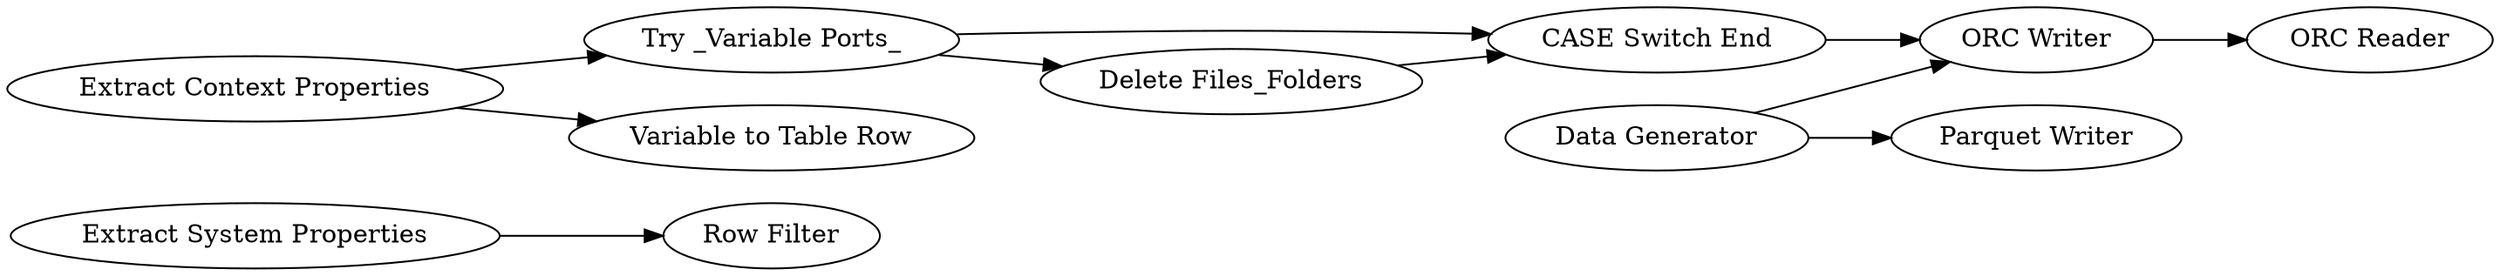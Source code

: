 digraph {
	100 -> 101
	82 -> 99
	2 -> 82
	82 -> 11
	99 -> 9
	11 -> 99
	9 -> 10
	2 -> 5
	6 -> 9
	6 -> 98
	5 [label="Variable to Table Row"]
	99 [label="CASE Switch End"]
	82 [label="Try _Variable Ports_"]
	98 [label="Parquet Writer"]
	9 [label="ORC Writer"]
	11 [label="Delete Files_Folders"]
	101 [label="Row Filter"]
	6 [label="Data Generator"]
	100 [label="Extract System Properties"]
	2 [label="Extract Context Properties"]
	10 [label="ORC Reader"]
	rankdir=LR
}
